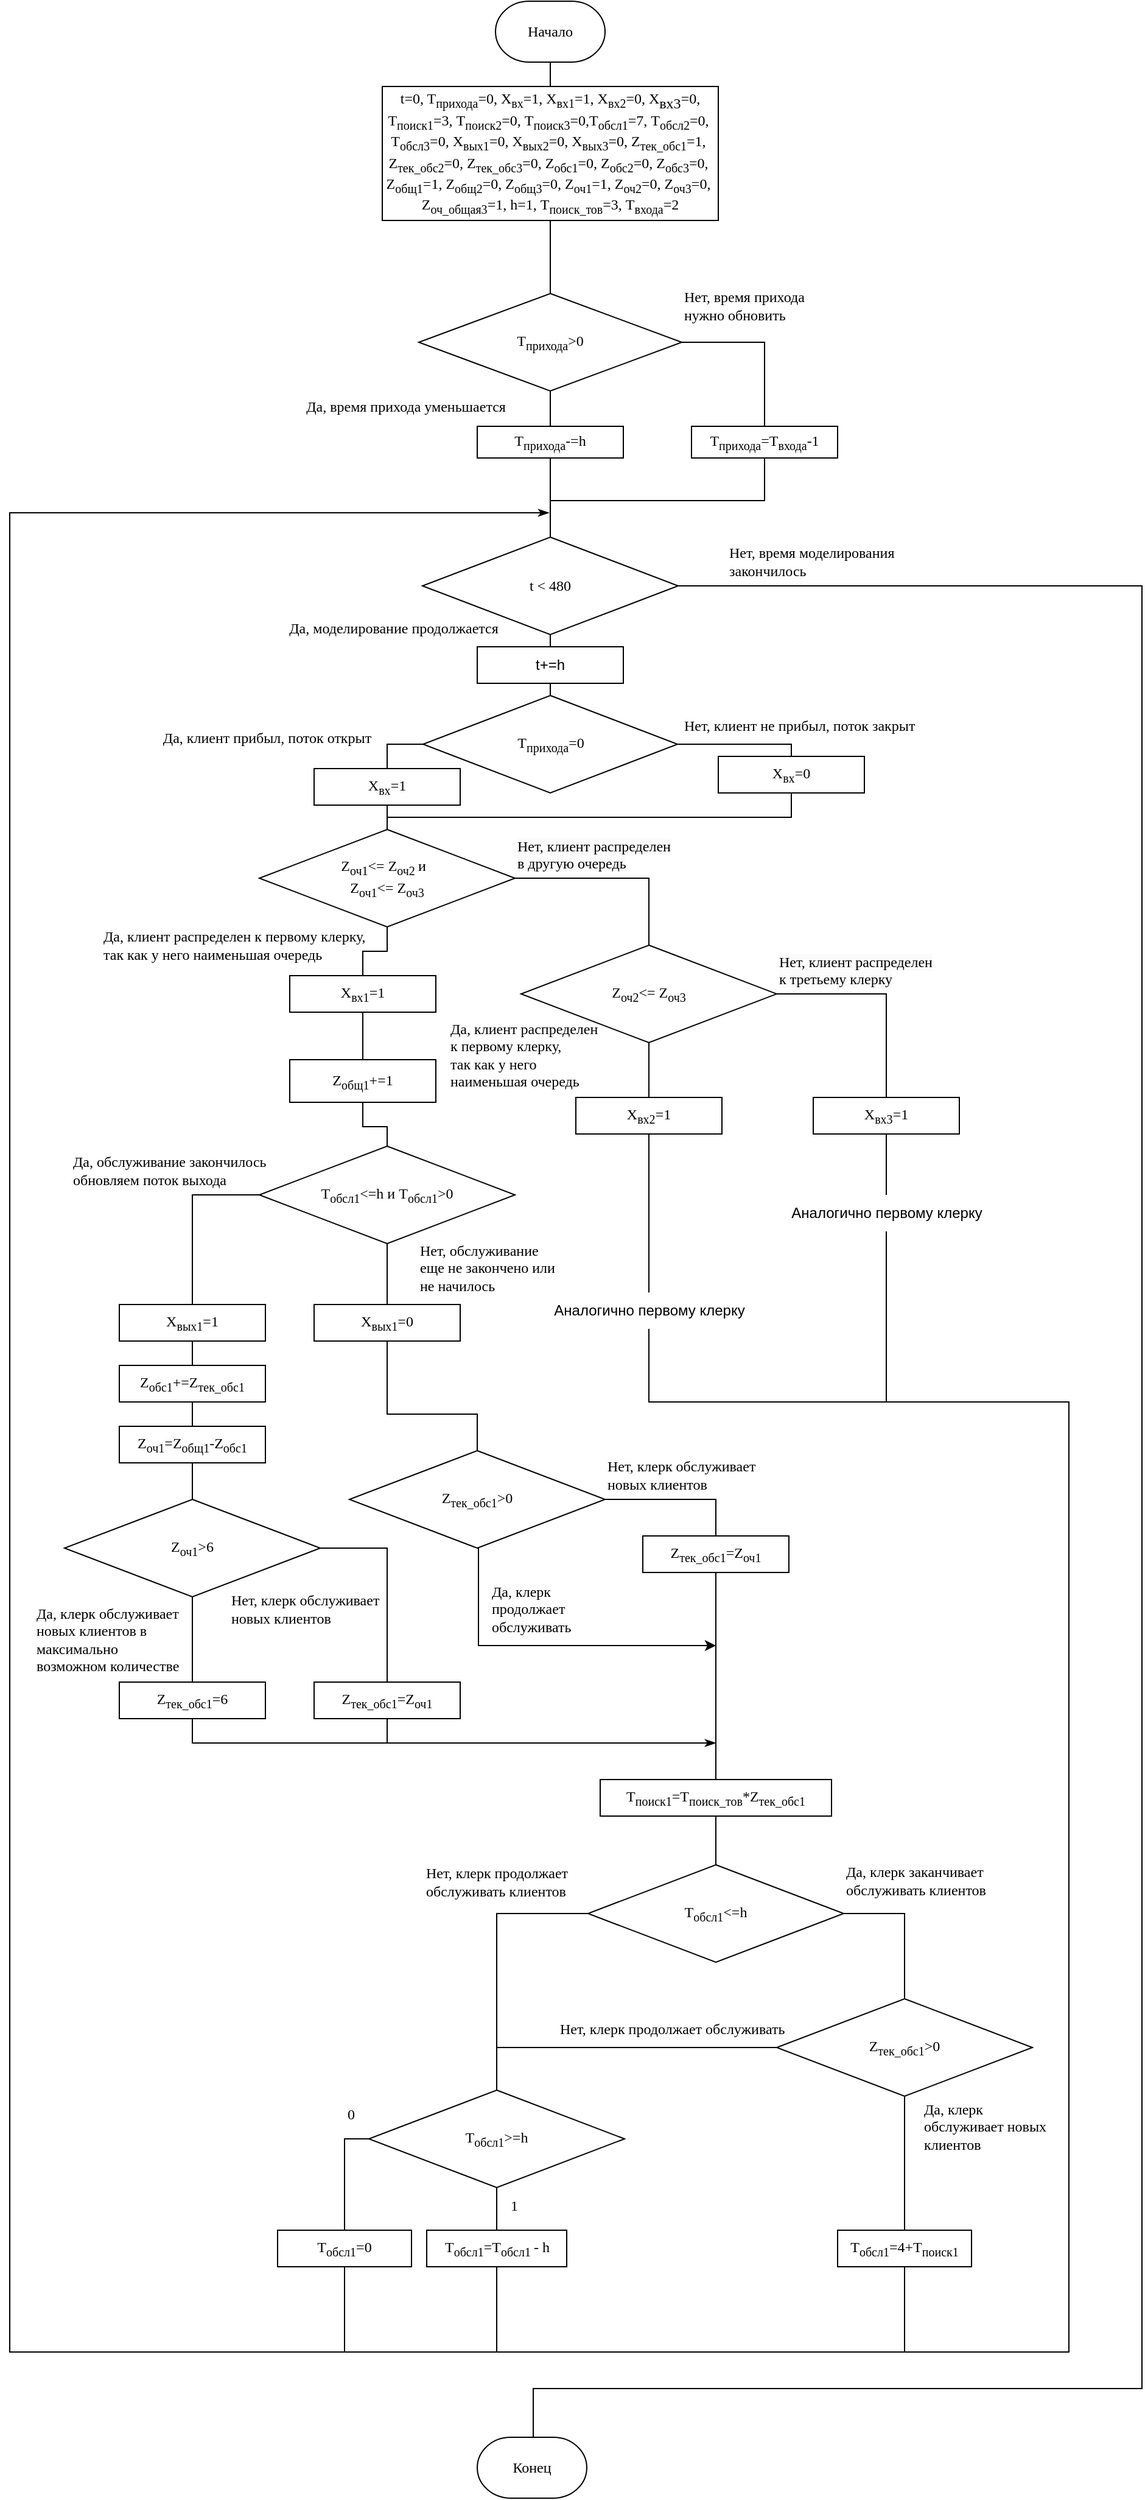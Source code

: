 <mxfile version="23.1.5" type="device">
  <diagram name="Страница — 1" id="2xf0zdHDKTg9vqtkdUgH">
    <mxGraphModel dx="3787" dy="1734" grid="1" gridSize="10" guides="1" tooltips="1" connect="1" arrows="1" fold="1" page="1" pageScale="1" pageWidth="827" pageHeight="1169" math="0" shadow="0">
      <root>
        <mxCell id="0" />
        <mxCell id="1" parent="0" />
        <mxCell id="9KOpK2-u_YjPfHabHejo-5" style="edgeStyle=orthogonalEdgeStyle;rounded=0;orthogonalLoop=1;jettySize=auto;html=1;entryX=0.5;entryY=0;entryDx=0;entryDy=0;endArrow=none;endFill=0;fontFamily=Times New Roman;" parent="1" source="9KOpK2-u_YjPfHabHejo-2" target="9KOpK2-u_YjPfHabHejo-4" edge="1">
          <mxGeometry relative="1" as="geometry" />
        </mxCell>
        <mxCell id="9KOpK2-u_YjPfHabHejo-2" value="Начало" style="strokeWidth=1;html=1;shape=mxgraph.flowchart.terminator;whiteSpace=wrap;fontFamily=Times New Roman;" parent="1" vertex="1">
          <mxGeometry x="369" y="210" width="90" height="50" as="geometry" />
        </mxCell>
        <mxCell id="9KOpK2-u_YjPfHabHejo-8" style="edgeStyle=orthogonalEdgeStyle;rounded=0;orthogonalLoop=1;jettySize=auto;html=1;endArrow=none;endFill=0;entryX=0.5;entryY=0;entryDx=0;entryDy=0;fontFamily=Times New Roman;" parent="1" source="9KOpK2-u_YjPfHabHejo-4" target="9KOpK2-u_YjPfHabHejo-9" edge="1">
          <mxGeometry relative="1" as="geometry">
            <mxPoint x="414" y="440" as="targetPoint" />
          </mxGeometry>
        </mxCell>
        <mxCell id="9KOpK2-u_YjPfHabHejo-4" value="&lt;div style=&quot;&quot;&gt;&lt;font style=&quot;background-color: initial;&quot;&gt;t=0, T&lt;sub&gt;прихода&lt;/sub&gt;=0, X&lt;sub&gt;вх&lt;/sub&gt;=1, Х&lt;sub&gt;вх1&lt;/sub&gt;=1,&amp;nbsp;Х&lt;sub style=&quot;border-color: var(--border-color);&quot;&gt;вх2&lt;/sub&gt;=0,&amp;nbsp;Х&lt;sub style=&quot;border-color: var(--border-color);&quot;&gt;&lt;font style=&quot;font-size: 12px;&quot;&gt;вх3&lt;/font&gt;&lt;/sub&gt;=0, T&lt;sub&gt;поиск1&lt;/sub&gt;=3,&amp;nbsp;T&lt;sub style=&quot;border-color: var(--border-color);&quot;&gt;поиск2&lt;/sub&gt;=0,&amp;nbsp;T&lt;sub style=&quot;border-color: var(--border-color);&quot;&gt;поиск3&lt;/sub&gt;=0,T&lt;sub&gt;обсл1&lt;/sub&gt;=7,&amp;nbsp;T&lt;sub style=&quot;border-color: var(--border-color);&quot;&gt;обсл2&lt;/sub&gt;=0,&amp;nbsp;&lt;/font&gt;&lt;/div&gt;&lt;div style=&quot;&quot;&gt;&lt;font style=&quot;background-color: initial;&quot;&gt;T&lt;sub style=&quot;border-color: var(--border-color);&quot;&gt;обсл3&lt;/sub&gt;=0, X&lt;sub&gt;вых1&lt;/sub&gt;=0,&amp;nbsp;X&lt;sub style=&quot;border-color: var(--border-color);&quot;&gt;вых2&lt;/sub&gt;=0,&amp;nbsp;X&lt;sub style=&quot;border-color: var(--border-color);&quot;&gt;вых3&lt;/sub&gt;=0, Z&lt;sub&gt;тек_обс1&lt;/sub&gt;=1,&amp;nbsp;&lt;/font&gt;&lt;/div&gt;&lt;div style=&quot;&quot;&gt;&lt;font style=&quot;background-color: initial;&quot;&gt;Z&lt;sub style=&quot;border-color: var(--border-color);&quot;&gt;тек_обс2&lt;/sub&gt;=0,&amp;nbsp;Z&lt;sub style=&quot;border-color: var(--border-color);&quot;&gt;тек_обс3&lt;/sub&gt;=0, Z&lt;sub&gt;обс1&lt;/sub&gt;=0,&amp;nbsp;Z&lt;sub&gt;обс2&lt;/sub&gt;=0,&amp;nbsp;Z&lt;sub&gt;обс3&lt;/sub&gt;=0,&lt;/font&gt;&lt;span style=&quot;background-color: initial;&quot;&gt;&amp;nbsp;&lt;/span&gt;&lt;/div&gt;&lt;div style=&quot;&quot;&gt;&lt;span style=&quot;background-color: initial;&quot;&gt;Z&lt;/span&gt;&lt;sub style=&quot;background-color: initial; border-color: var(--border-color);&quot;&gt;общ1&lt;/sub&gt;&lt;span style=&quot;background-color: initial;&quot;&gt;=1,&amp;nbsp;Z&lt;/span&gt;&lt;sub style=&quot;background-color: initial; border-color: var(--border-color);&quot;&gt;общ2&lt;/sub&gt;&lt;span style=&quot;background-color: initial;&quot;&gt;=0,&amp;nbsp;Z&lt;/span&gt;&lt;sub style=&quot;background-color: initial; border-color: var(--border-color);&quot;&gt;общ3&lt;/sub&gt;&lt;span style=&quot;background-color: initial;&quot;&gt;=0,&amp;nbsp;&lt;/span&gt;&lt;span style=&quot;background-color: initial;&quot;&gt;Z&lt;/span&gt;&lt;sub style=&quot;background-color: initial; border-color: var(--border-color);&quot;&gt;оч1&lt;/sub&gt;&lt;span style=&quot;background-color: initial;&quot;&gt;=1,&amp;nbsp;Z&lt;/span&gt;&lt;sub style=&quot;background-color: initial; border-color: var(--border-color);&quot;&gt;оч2&lt;/sub&gt;&lt;span style=&quot;background-color: initial;&quot;&gt;=0,&amp;nbsp;Z&lt;/span&gt;&lt;sub style=&quot;background-color: initial; border-color: var(--border-color);&quot;&gt;оч3&lt;/sub&gt;&lt;span style=&quot;background-color: initial;&quot;&gt;=0,&amp;nbsp;&lt;/span&gt;&lt;/div&gt;&lt;div style=&quot;&quot;&gt;&lt;span style=&quot;background-color: initial;&quot;&gt;Z&lt;/span&gt;&lt;sub style=&quot;background-color: initial; border-color: var(--border-color);&quot;&gt;оч_общая3&lt;/sub&gt;&lt;span style=&quot;background-color: initial; border-color: var(--border-color);&quot;&gt;=1, h=1,&amp;nbsp;T&lt;sub&gt;поиск_тов&lt;/sub&gt;=3, T&lt;sub&gt;входа&lt;/sub&gt;=2&lt;/span&gt;&lt;/div&gt;" style="rounded=0;whiteSpace=wrap;html=1;align=center;fontFamily=Times New Roman;" parent="1" vertex="1">
          <mxGeometry x="276" y="280" width="276" height="110" as="geometry" />
        </mxCell>
        <mxCell id="9KOpK2-u_YjPfHabHejo-13" style="edgeStyle=orthogonalEdgeStyle;rounded=0;orthogonalLoop=1;jettySize=auto;html=1;endArrow=none;endFill=0;entryX=0.5;entryY=0;entryDx=0;entryDy=0;fontFamily=Times New Roman;" parent="1" source="9KOpK2-u_YjPfHabHejo-9" target="9KOpK2-u_YjPfHabHejo-14" edge="1">
          <mxGeometry relative="1" as="geometry">
            <mxPoint x="414" y="600" as="targetPoint" />
          </mxGeometry>
        </mxCell>
        <mxCell id="9KOpK2-u_YjPfHabHejo-16" style="edgeStyle=orthogonalEdgeStyle;rounded=0;orthogonalLoop=1;jettySize=auto;html=1;endArrow=none;endFill=0;entryX=0.5;entryY=0;entryDx=0;entryDy=0;fontFamily=Times New Roman;" parent="1" source="9KOpK2-u_YjPfHabHejo-9" target="9KOpK2-u_YjPfHabHejo-18" edge="1">
          <mxGeometry relative="1" as="geometry">
            <mxPoint x="600.0" y="560" as="targetPoint" />
          </mxGeometry>
        </mxCell>
        <mxCell id="9KOpK2-u_YjPfHabHejo-9" value="T&lt;sub style=&quot;border-color: var(--border-color);&quot;&gt;прихода&lt;/sub&gt;&lt;span style=&quot;border-color: var(--border-color);&quot;&gt;&amp;gt;0&lt;/span&gt;" style="rhombus;whiteSpace=wrap;html=1;fontFamily=Times New Roman;" parent="1" vertex="1">
          <mxGeometry x="306" y="450" width="216" height="80" as="geometry" />
        </mxCell>
        <mxCell id="9KOpK2-u_YjPfHabHejo-11" value="Нет, время прихода &lt;br&gt;нужно обновить" style="text;html=1;align=left;verticalAlign=middle;resizable=0;points=[];autosize=1;strokeColor=none;fillColor=none;fontFamily=Times New Roman;" parent="1" vertex="1">
          <mxGeometry x="522" y="440" width="120" height="40" as="geometry" />
        </mxCell>
        <mxCell id="9KOpK2-u_YjPfHabHejo-12" value="Да, время прихода уменьшается" style="text;html=1;align=center;verticalAlign=middle;resizable=0;points=[];autosize=1;strokeColor=none;fillColor=none;fontFamily=Times New Roman;" parent="1" vertex="1">
          <mxGeometry x="200" y="528" width="190" height="30" as="geometry" />
        </mxCell>
        <mxCell id="9KOpK2-u_YjPfHabHejo-22" style="edgeStyle=orthogonalEdgeStyle;rounded=0;orthogonalLoop=1;jettySize=auto;html=1;entryX=0.5;entryY=0;entryDx=0;entryDy=0;endArrow=none;endFill=0;fontFamily=Times New Roman;" parent="1" source="9KOpK2-u_YjPfHabHejo-14" target="9KOpK2-u_YjPfHabHejo-21" edge="1">
          <mxGeometry relative="1" as="geometry" />
        </mxCell>
        <mxCell id="9KOpK2-u_YjPfHabHejo-14" value="T&lt;sub style=&quot;border-color: var(--border-color);&quot;&gt;прихода&lt;/sub&gt;&lt;span style=&quot;border-color: var(--border-color);&quot;&gt;-=h&lt;/span&gt;" style="rounded=0;whiteSpace=wrap;html=1;fontFamily=Times New Roman;" parent="1" vertex="1">
          <mxGeometry x="354" y="559" width="120" height="26" as="geometry" />
        </mxCell>
        <mxCell id="9KOpK2-u_YjPfHabHejo-23" style="edgeStyle=orthogonalEdgeStyle;rounded=0;orthogonalLoop=1;jettySize=auto;html=1;entryX=0.5;entryY=0;entryDx=0;entryDy=0;endArrow=none;endFill=0;fontFamily=Times New Roman;" parent="1" source="9KOpK2-u_YjPfHabHejo-18" target="9KOpK2-u_YjPfHabHejo-21" edge="1">
          <mxGeometry relative="1" as="geometry">
            <mxPoint x="540.0" y="630" as="targetPoint" />
            <Array as="points">
              <mxPoint x="590" y="620" />
              <mxPoint x="414" y="620" />
            </Array>
          </mxGeometry>
        </mxCell>
        <mxCell id="9KOpK2-u_YjPfHabHejo-18" value="T&lt;sub style=&quot;border-color: var(--border-color);&quot;&gt;прихода&lt;/sub&gt;&lt;span style=&quot;border-color: var(--border-color);&quot;&gt;=&lt;/span&gt;T&lt;sub style=&quot;border-color: var(--border-color);&quot;&gt;входа&lt;/sub&gt;&lt;span style=&quot;border-color: var(--border-color);&quot;&gt;-1&lt;/span&gt;" style="rounded=0;whiteSpace=wrap;html=1;fontFamily=Times New Roman;" parent="1" vertex="1">
          <mxGeometry x="530" y="559" width="120" height="26" as="geometry" />
        </mxCell>
        <mxCell id="9KOpK2-u_YjPfHabHejo-24" style="edgeStyle=orthogonalEdgeStyle;rounded=0;orthogonalLoop=1;jettySize=auto;html=1;endArrow=none;endFill=0;fontFamily=Times New Roman;entryX=0.5;entryY=0;entryDx=0;entryDy=0;entryPerimeter=0;" parent="1" source="9KOpK2-u_YjPfHabHejo-21" target="hetKTDq1saLogg6b_bQB-109" edge="1">
          <mxGeometry relative="1" as="geometry">
            <mxPoint x="860" y="2210" as="targetPoint" />
            <Array as="points">
              <mxPoint x="900" y="690" />
              <mxPoint x="900" y="2170" />
              <mxPoint x="400" y="2170" />
              <mxPoint x="400" y="2210" />
            </Array>
          </mxGeometry>
        </mxCell>
        <mxCell id="9KOpK2-u_YjPfHabHejo-26" style="edgeStyle=orthogonalEdgeStyle;rounded=0;orthogonalLoop=1;jettySize=auto;html=1;endArrow=none;endFill=0;fontFamily=Times New Roman;entryX=0.5;entryY=0;entryDx=0;entryDy=0;" parent="1" source="9KOpK2-u_YjPfHabHejo-21" target="9KOpK2-u_YjPfHabHejo-29" edge="1">
          <mxGeometry relative="1" as="geometry">
            <mxPoint x="414" y="780" as="targetPoint" />
          </mxGeometry>
        </mxCell>
        <mxCell id="9KOpK2-u_YjPfHabHejo-21" value="t &amp;lt; 480" style="rhombus;whiteSpace=wrap;html=1;fontFamily=Times New Roman;" parent="1" vertex="1">
          <mxGeometry x="309" y="650" width="210" height="80" as="geometry" />
        </mxCell>
        <mxCell id="9KOpK2-u_YjPfHabHejo-25" value="Нет, время моделирования &lt;br&gt;закончилось" style="text;html=1;align=left;verticalAlign=middle;resizable=0;points=[];autosize=1;strokeColor=none;fillColor=none;fontFamily=Times New Roman;" parent="1" vertex="1">
          <mxGeometry x="559" y="650" width="160" height="40" as="geometry" />
        </mxCell>
        <mxCell id="9KOpK2-u_YjPfHabHejo-27" value="Да, моделирование продолжается" style="text;html=1;align=center;verticalAlign=middle;resizable=0;points=[];autosize=1;strokeColor=none;fillColor=none;fontFamily=Times New Roman;" parent="1" vertex="1">
          <mxGeometry x="185" y="710" width="200" height="30" as="geometry" />
        </mxCell>
        <mxCell id="9KOpK2-u_YjPfHabHejo-30" style="edgeStyle=orthogonalEdgeStyle;rounded=0;orthogonalLoop=1;jettySize=auto;html=1;fontFamily=Times New Roman;endArrow=none;endFill=0;entryX=0.5;entryY=0;entryDx=0;entryDy=0;" parent="1" source="9KOpK2-u_YjPfHabHejo-29" target="9KOpK2-u_YjPfHabHejo-35" edge="1">
          <mxGeometry relative="1" as="geometry">
            <mxPoint x="610.0" y="890" as="targetPoint" />
            <Array as="points">
              <mxPoint x="612" y="820" />
            </Array>
          </mxGeometry>
        </mxCell>
        <mxCell id="9KOpK2-u_YjPfHabHejo-32" style="edgeStyle=orthogonalEdgeStyle;rounded=0;orthogonalLoop=1;jettySize=auto;html=1;fontFamily=Times New Roman;endArrow=none;endFill=0;entryX=0.5;entryY=0;entryDx=0;entryDy=0;exitX=0;exitY=0.5;exitDx=0;exitDy=0;" parent="1" source="9KOpK2-u_YjPfHabHejo-29" target="9KOpK2-u_YjPfHabHejo-34" edge="1">
          <mxGeometry relative="1" as="geometry">
            <mxPoint x="414.0" y="910" as="targetPoint" />
          </mxGeometry>
        </mxCell>
        <mxCell id="9KOpK2-u_YjPfHabHejo-29" value="T&lt;sub style=&quot;border-color: var(--border-color);&quot;&gt;прихода&lt;/sub&gt;&lt;span style=&quot;border-color: var(--border-color);&quot;&gt;=0&lt;/span&gt;" style="rhombus;whiteSpace=wrap;html=1;fontFamily=Times New Roman;" parent="1" vertex="1">
          <mxGeometry x="309.5" y="780" width="209" height="80" as="geometry" />
        </mxCell>
        <mxCell id="9KOpK2-u_YjPfHabHejo-31" value="Нет, клиент не прибыл, поток закрыт" style="text;html=1;align=left;verticalAlign=middle;resizable=0;points=[];autosize=1;strokeColor=none;fillColor=none;fontFamily=Times New Roman;" parent="1" vertex="1">
          <mxGeometry x="522" y="790" width="210" height="30" as="geometry" />
        </mxCell>
        <mxCell id="9KOpK2-u_YjPfHabHejo-33" value="Да, клиент прибыл, поток открыт" style="text;html=1;align=center;verticalAlign=middle;resizable=0;points=[];autosize=1;strokeColor=none;fillColor=none;fontFamily=Times New Roman;" parent="1" vertex="1">
          <mxGeometry x="86" y="800" width="190" height="30" as="geometry" />
        </mxCell>
        <mxCell id="9KOpK2-u_YjPfHabHejo-39" style="edgeStyle=orthogonalEdgeStyle;rounded=0;orthogonalLoop=1;jettySize=auto;html=1;entryX=0.5;entryY=0;entryDx=0;entryDy=0;endArrow=none;endFill=0;fontFamily=Times New Roman;" parent="1" source="9KOpK2-u_YjPfHabHejo-34" target="9KOpK2-u_YjPfHabHejo-38" edge="1">
          <mxGeometry relative="1" as="geometry" />
        </mxCell>
        <mxCell id="9KOpK2-u_YjPfHabHejo-34" value="Х&lt;sub style=&quot;border-color: var(--border-color);&quot;&gt;вх&lt;/sub&gt;&lt;span style=&quot;&quot;&gt;=1&lt;/span&gt;" style="rounded=0;whiteSpace=wrap;html=1;fontFamily=Times New Roman;" parent="1" vertex="1">
          <mxGeometry x="220" y="840" width="120" height="30" as="geometry" />
        </mxCell>
        <mxCell id="Z-j3Qhin0witb1v5EF3L-1" style="edgeStyle=orthogonalEdgeStyle;rounded=0;orthogonalLoop=1;jettySize=auto;html=1;endArrow=none;endFill=0;" edge="1" parent="1" source="9KOpK2-u_YjPfHabHejo-35">
          <mxGeometry relative="1" as="geometry">
            <mxPoint x="280" y="880" as="targetPoint" />
            <Array as="points">
              <mxPoint x="612" y="880" />
            </Array>
          </mxGeometry>
        </mxCell>
        <mxCell id="9KOpK2-u_YjPfHabHejo-35" value="Х&lt;sub style=&quot;border-color: var(--border-color);&quot;&gt;вх&lt;/sub&gt;&lt;span style=&quot;&quot;&gt;=0&lt;/span&gt;" style="rounded=0;whiteSpace=wrap;html=1;fontFamily=Times New Roman;" parent="1" vertex="1">
          <mxGeometry x="552" y="830" width="120" height="30" as="geometry" />
        </mxCell>
        <mxCell id="hetKTDq1saLogg6b_bQB-2" style="edgeStyle=orthogonalEdgeStyle;rounded=0;orthogonalLoop=1;jettySize=auto;html=1;entryX=0.5;entryY=0;entryDx=0;entryDy=0;endArrow=none;endFill=0;fontFamily=Times New Roman;" parent="1" source="9KOpK2-u_YjPfHabHejo-38" target="hetKTDq1saLogg6b_bQB-1" edge="1">
          <mxGeometry relative="1" as="geometry" />
        </mxCell>
        <mxCell id="9KOpK2-u_YjPfHabHejo-38" value="&lt;span style=&quot;border-color: var(--border-color);&quot;&gt;Z&lt;sub style=&quot;border-color: var(--border-color); background-color: initial;&quot;&gt;оч1&lt;/sub&gt;&amp;lt;=&amp;nbsp;&lt;/span&gt;&lt;span style=&quot;border-color: var(--border-color);&quot;&gt;Z&lt;sub style=&quot;border-color: var(--border-color); background-color: initial;&quot;&gt;оч2&amp;nbsp;&lt;/sub&gt;и&amp;nbsp;&amp;nbsp;&lt;br&gt;&lt;/span&gt;Z&lt;sub style=&quot;border-color: var(--border-color); background-color: initial;&quot;&gt;оч1&lt;/sub&gt;&amp;lt;=&amp;nbsp;Z&lt;sub style=&quot;border-color: var(--border-color); background-color: initial;&quot;&gt;оч3&lt;/sub&gt;" style="rhombus;whiteSpace=wrap;html=1;fontFamily=Times New Roman;" parent="1" vertex="1">
          <mxGeometry x="175" y="890" width="210" height="80" as="geometry" />
        </mxCell>
        <mxCell id="hetKTDq1saLogg6b_bQB-31" style="edgeStyle=orthogonalEdgeStyle;rounded=0;orthogonalLoop=1;jettySize=auto;html=1;entryX=0.5;entryY=0;entryDx=0;entryDy=0;endArrow=none;endFill=0;fontFamily=Times New Roman;" parent="1" source="hetKTDq1saLogg6b_bQB-1" target="hetKTDq1saLogg6b_bQB-30" edge="1">
          <mxGeometry relative="1" as="geometry" />
        </mxCell>
        <mxCell id="hetKTDq1saLogg6b_bQB-1" value="Х&lt;sub style=&quot;border-color: var(--border-color);&quot;&gt;вх1&lt;/sub&gt;&lt;span style=&quot;&quot;&gt;=1&lt;/span&gt;" style="rounded=0;whiteSpace=wrap;html=1;fontFamily=Times New Roman;" parent="1" vertex="1">
          <mxGeometry x="200" y="1010" width="120" height="30" as="geometry" />
        </mxCell>
        <mxCell id="hetKTDq1saLogg6b_bQB-3" value="Да, клиент распределен к первому клерку, &lt;br&gt;так как у него наименьшая очередь" style="text;html=1;align=left;verticalAlign=middle;resizable=0;points=[];autosize=1;strokeColor=none;fillColor=none;fontFamily=Times New Roman;" parent="1" vertex="1">
          <mxGeometry x="45" y="965" width="240" height="40" as="geometry" />
        </mxCell>
        <mxCell id="hetKTDq1saLogg6b_bQB-5" value="&lt;span style=&quot;color: rgb(0, 0, 0); font-size: 12px; font-style: normal; font-variant-ligatures: normal; font-variant-caps: normal; font-weight: 400; letter-spacing: normal; orphans: 2; text-align: left; text-indent: 0px; text-transform: none; widows: 2; word-spacing: 0px; -webkit-text-stroke-width: 0px; background-color: rgb(251, 251, 251); text-decoration-thickness: initial; text-decoration-style: initial; text-decoration-color: initial; float: none; display: inline !important;&quot;&gt;Нет, клиент распределен &lt;br&gt;в другую очередь&lt;/span&gt;" style="text;whiteSpace=wrap;html=1;fontFamily=Times New Roman;" parent="1" vertex="1">
          <mxGeometry x="385" y="890" width="250" height="50" as="geometry" />
        </mxCell>
        <mxCell id="hetKTDq1saLogg6b_bQB-8" style="edgeStyle=orthogonalEdgeStyle;rounded=0;orthogonalLoop=1;jettySize=auto;html=1;entryX=1;entryY=0.5;entryDx=0;entryDy=0;endArrow=none;endFill=0;fontFamily=Times New Roman;" parent="1" source="hetKTDq1saLogg6b_bQB-6" target="9KOpK2-u_YjPfHabHejo-38" edge="1">
          <mxGeometry relative="1" as="geometry">
            <Array as="points">
              <mxPoint x="495" y="930" />
            </Array>
          </mxGeometry>
        </mxCell>
        <mxCell id="hetKTDq1saLogg6b_bQB-10" style="edgeStyle=orthogonalEdgeStyle;rounded=0;orthogonalLoop=1;jettySize=auto;html=1;entryX=0.5;entryY=0;entryDx=0;entryDy=0;endArrow=none;endFill=0;fontFamily=Times New Roman;" parent="1" source="hetKTDq1saLogg6b_bQB-6" target="hetKTDq1saLogg6b_bQB-9" edge="1">
          <mxGeometry relative="1" as="geometry" />
        </mxCell>
        <mxCell id="hetKTDq1saLogg6b_bQB-12" style="edgeStyle=orthogonalEdgeStyle;rounded=0;orthogonalLoop=1;jettySize=auto;html=1;endArrow=none;endFill=0;entryX=0.5;entryY=0;entryDx=0;entryDy=0;fontFamily=Times New Roman;" parent="1" source="hetKTDq1saLogg6b_bQB-6" target="hetKTDq1saLogg6b_bQB-14" edge="1">
          <mxGeometry relative="1" as="geometry">
            <mxPoint x="690" y="1110" as="targetPoint" />
          </mxGeometry>
        </mxCell>
        <mxCell id="hetKTDq1saLogg6b_bQB-6" value="&lt;span style=&quot;border-color: var(--border-color);&quot;&gt;Z&lt;sub style=&quot;border-color: var(--border-color); background-color: initial;&quot;&gt;оч2&lt;/sub&gt;&amp;lt;=&amp;nbsp;&lt;/span&gt;&lt;span style=&quot;border-color: var(--border-color);&quot;&gt;Z&lt;sub style=&quot;border-color: var(--border-color); background-color: initial;&quot;&gt;оч3&lt;/sub&gt;&lt;/span&gt;" style="rhombus;whiteSpace=wrap;html=1;fontFamily=Times New Roman;" parent="1" vertex="1">
          <mxGeometry x="390" y="985" width="210" height="80" as="geometry" />
        </mxCell>
        <mxCell id="hetKTDq1saLogg6b_bQB-98" style="edgeStyle=orthogonalEdgeStyle;rounded=0;orthogonalLoop=1;jettySize=auto;html=1;endArrow=none;endFill=0;entryX=0.5;entryY=0.004;entryDx=0;entryDy=0;entryPerimeter=0;" parent="1" source="hetKTDq1saLogg6b_bQB-9" target="hetKTDq1saLogg6b_bQB-99" edge="1">
          <mxGeometry relative="1" as="geometry">
            <mxPoint x="495" y="1190" as="targetPoint" />
          </mxGeometry>
        </mxCell>
        <mxCell id="hetKTDq1saLogg6b_bQB-9" value="Х&lt;sub style=&quot;border-color: var(--border-color);&quot;&gt;вх2&lt;/sub&gt;&lt;span style=&quot;&quot;&gt;=1&lt;/span&gt;" style="rounded=0;whiteSpace=wrap;html=1;fontFamily=Times New Roman;" parent="1" vertex="1">
          <mxGeometry x="435" y="1110" width="120" height="30" as="geometry" />
        </mxCell>
        <mxCell id="hetKTDq1saLogg6b_bQB-11" value="Да, клиент распределен &lt;br&gt;к первому клерку, &lt;br&gt;так как у него &lt;br&gt;наименьшая очередь" style="text;html=1;align=left;verticalAlign=middle;resizable=0;points=[];autosize=1;strokeColor=none;fillColor=none;fontFamily=Times New Roman;" parent="1" vertex="1">
          <mxGeometry x="330" y="1040" width="140" height="70" as="geometry" />
        </mxCell>
        <mxCell id="hetKTDq1saLogg6b_bQB-13" value="&lt;span style=&quot;color: rgb(0, 0, 0); font-size: 12px; font-style: normal; font-variant-ligatures: normal; font-variant-caps: normal; font-weight: 400; letter-spacing: normal; orphans: 2; text-align: left; text-indent: 0px; text-transform: none; widows: 2; word-spacing: 0px; -webkit-text-stroke-width: 0px; background-color: rgb(251, 251, 251); text-decoration-thickness: initial; text-decoration-style: initial; text-decoration-color: initial; float: none; display: inline !important;&quot;&gt;Нет, клиент распределен &lt;br&gt;к третьему клерку&lt;/span&gt;" style="text;whiteSpace=wrap;html=1;fontFamily=Times New Roman;" parent="1" vertex="1">
          <mxGeometry x="600" y="985" width="250" height="50" as="geometry" />
        </mxCell>
        <mxCell id="hetKTDq1saLogg6b_bQB-102" style="edgeStyle=orthogonalEdgeStyle;rounded=0;orthogonalLoop=1;jettySize=auto;html=1;endArrow=none;endFill=0;" parent="1" source="hetKTDq1saLogg6b_bQB-14" target="hetKTDq1saLogg6b_bQB-101" edge="1">
          <mxGeometry relative="1" as="geometry" />
        </mxCell>
        <mxCell id="hetKTDq1saLogg6b_bQB-14" value="Х&lt;sub style=&quot;border-color: var(--border-color);&quot;&gt;вх3&lt;/sub&gt;&lt;span style=&quot;&quot;&gt;=1&lt;/span&gt;" style="rounded=0;whiteSpace=wrap;html=1;fontFamily=Times New Roman;" parent="1" vertex="1">
          <mxGeometry x="630" y="1110" width="120" height="30" as="geometry" />
        </mxCell>
        <mxCell id="hetKTDq1saLogg6b_bQB-19" style="edgeStyle=orthogonalEdgeStyle;rounded=0;orthogonalLoop=1;jettySize=auto;html=1;endArrow=none;endFill=0;fontFamily=Times New Roman;entryX=0.5;entryY=0;entryDx=0;entryDy=0;" parent="1" source="hetKTDq1saLogg6b_bQB-18" target="hetKTDq1saLogg6b_bQB-24" edge="1">
          <mxGeometry relative="1" as="geometry">
            <mxPoint x="280" y="1290" as="targetPoint" />
          </mxGeometry>
        </mxCell>
        <mxCell id="hetKTDq1saLogg6b_bQB-25" style="edgeStyle=orthogonalEdgeStyle;rounded=0;orthogonalLoop=1;jettySize=auto;html=1;endArrow=none;endFill=0;entryX=0.5;entryY=0;entryDx=0;entryDy=0;fontFamily=Times New Roman;" parent="1" source="hetKTDq1saLogg6b_bQB-18" target="hetKTDq1saLogg6b_bQB-27" edge="1">
          <mxGeometry relative="1" as="geometry">
            <mxPoint x="120" y="1280" as="targetPoint" />
            <Array as="points">
              <mxPoint x="120" y="1190" />
            </Array>
          </mxGeometry>
        </mxCell>
        <mxCell id="hetKTDq1saLogg6b_bQB-18" value="T&lt;sub style=&quot;border-color: var(--border-color);&quot;&gt;обсл1&lt;/sub&gt;&lt;span style=&quot;border-color: var(--border-color);&quot;&gt;&amp;lt;=h и&amp;nbsp;&lt;/span&gt;T&lt;sub style=&quot;border-color: var(--border-color);&quot;&gt;обсл1&lt;/sub&gt;&lt;span style=&quot;border-color: var(--border-color);&quot;&gt;&amp;gt;0&lt;/span&gt;" style="rhombus;whiteSpace=wrap;html=1;fontFamily=Times New Roman;" parent="1" vertex="1">
          <mxGeometry x="175" y="1150" width="210" height="80" as="geometry" />
        </mxCell>
        <mxCell id="hetKTDq1saLogg6b_bQB-21" value="Нет, обслуживание &lt;br&gt;&lt;div style=&quot;&quot;&gt;&lt;span style=&quot;background-color: initial;&quot;&gt;еще не закончено или&lt;/span&gt;&lt;/div&gt;&lt;div style=&quot;&quot;&gt;&lt;span style=&quot;background-color: initial;&quot;&gt;не начилось&amp;nbsp;&lt;/span&gt;&lt;/div&gt;" style="text;html=1;align=left;verticalAlign=middle;resizable=0;points=[];autosize=1;strokeColor=none;fillColor=none;fontFamily=Times New Roman;" parent="1" vertex="1">
          <mxGeometry x="305" y="1220" width="130" height="60" as="geometry" />
        </mxCell>
        <mxCell id="hetKTDq1saLogg6b_bQB-33" style="edgeStyle=orthogonalEdgeStyle;rounded=0;orthogonalLoop=1;jettySize=auto;html=1;endArrow=none;endFill=0;entryX=0.5;entryY=0;entryDx=0;entryDy=0;fontFamily=Times New Roman;" parent="1" source="hetKTDq1saLogg6b_bQB-24" target="hetKTDq1saLogg6b_bQB-50" edge="1">
          <mxGeometry relative="1" as="geometry">
            <mxPoint x="280" y="1390" as="targetPoint" />
            <Array as="points">
              <mxPoint x="280" y="1370" />
            </Array>
          </mxGeometry>
        </mxCell>
        <mxCell id="hetKTDq1saLogg6b_bQB-24" value="Х&lt;sub style=&quot;border-color: var(--border-color);&quot;&gt;вых1&lt;/sub&gt;&lt;span style=&quot;&quot;&gt;=0&lt;/span&gt;" style="rounded=0;whiteSpace=wrap;html=1;fontFamily=Times New Roman;" parent="1" vertex="1">
          <mxGeometry x="220" y="1280" width="120" height="30" as="geometry" />
        </mxCell>
        <mxCell id="hetKTDq1saLogg6b_bQB-26" value="Да, обслуживание закончилось &lt;br&gt;обновляем поток выхода" style="text;html=1;align=left;verticalAlign=middle;resizable=0;points=[];autosize=1;strokeColor=none;fillColor=none;fontFamily=Times New Roman;" parent="1" vertex="1">
          <mxGeometry x="20" y="1150" width="180" height="40" as="geometry" />
        </mxCell>
        <mxCell id="hetKTDq1saLogg6b_bQB-28" style="edgeStyle=orthogonalEdgeStyle;rounded=0;orthogonalLoop=1;jettySize=auto;html=1;endArrow=none;endFill=0;entryX=0.5;entryY=0;entryDx=0;entryDy=0;fontFamily=Times New Roman;" parent="1" source="hetKTDq1saLogg6b_bQB-27" target="hetKTDq1saLogg6b_bQB-35" edge="1">
          <mxGeometry relative="1" as="geometry">
            <mxPoint x="120" y="1410" as="targetPoint" />
          </mxGeometry>
        </mxCell>
        <mxCell id="hetKTDq1saLogg6b_bQB-27" value="Х&lt;sub style=&quot;border-color: var(--border-color);&quot;&gt;вых1&lt;/sub&gt;&lt;span style=&quot;&quot;&gt;=1&lt;/span&gt;" style="rounded=0;whiteSpace=wrap;html=1;fontFamily=Times New Roman;" parent="1" vertex="1">
          <mxGeometry x="60" y="1280" width="120" height="30" as="geometry" />
        </mxCell>
        <mxCell id="hetKTDq1saLogg6b_bQB-32" style="edgeStyle=orthogonalEdgeStyle;rounded=0;orthogonalLoop=1;jettySize=auto;html=1;entryX=0.5;entryY=0;entryDx=0;entryDy=0;endArrow=none;endFill=0;fontFamily=Times New Roman;" parent="1" source="hetKTDq1saLogg6b_bQB-30" target="hetKTDq1saLogg6b_bQB-18" edge="1">
          <mxGeometry relative="1" as="geometry" />
        </mxCell>
        <mxCell id="hetKTDq1saLogg6b_bQB-30" value="Z&lt;sub style=&quot;border-color: var(--border-color); background-color: initial;&quot;&gt;общ1&lt;/sub&gt;&lt;span style=&quot;border-color: var(--border-color); background-color: initial;&quot;&gt;+=1&lt;/span&gt;" style="rounded=0;whiteSpace=wrap;html=1;fontFamily=Times New Roman;" parent="1" vertex="1">
          <mxGeometry x="200" y="1079" width="120" height="35" as="geometry" />
        </mxCell>
        <mxCell id="hetKTDq1saLogg6b_bQB-38" style="edgeStyle=orthogonalEdgeStyle;rounded=0;orthogonalLoop=1;jettySize=auto;html=1;entryX=0.5;entryY=0;entryDx=0;entryDy=0;endArrow=none;endFill=0;fontFamily=Times New Roman;" parent="1" source="hetKTDq1saLogg6b_bQB-35" target="hetKTDq1saLogg6b_bQB-37" edge="1">
          <mxGeometry relative="1" as="geometry" />
        </mxCell>
        <mxCell id="hetKTDq1saLogg6b_bQB-35" value="Z&lt;sub&gt;обс1&lt;/sub&gt;+=Z&lt;sub&gt;тек_обс1&lt;/sub&gt;" style="rounded=0;whiteSpace=wrap;html=1;fontFamily=Times New Roman;" parent="1" vertex="1">
          <mxGeometry x="60" y="1330" width="120" height="30" as="geometry" />
        </mxCell>
        <mxCell id="hetKTDq1saLogg6b_bQB-41" style="edgeStyle=orthogonalEdgeStyle;rounded=0;orthogonalLoop=1;jettySize=auto;html=1;entryX=0.5;entryY=0;entryDx=0;entryDy=0;endArrow=none;endFill=0;fontFamily=Times New Roman;" parent="1" source="hetKTDq1saLogg6b_bQB-37" target="hetKTDq1saLogg6b_bQB-40" edge="1">
          <mxGeometry relative="1" as="geometry" />
        </mxCell>
        <mxCell id="hetKTDq1saLogg6b_bQB-37" value="Z&lt;sub&gt;оч&lt;span style=&quot;border-color: var(--border-color);&quot;&gt;1&lt;/span&gt;&lt;/sub&gt;=Z&lt;sub&gt;общ&lt;span style=&quot;border-color: var(--border-color);&quot;&gt;1&lt;/span&gt;&lt;/sub&gt;&lt;span style=&quot;&quot;&gt;-&lt;/span&gt;Z&lt;sub&gt;обс&lt;span style=&quot;border-color: var(--border-color);&quot;&gt;1&lt;/span&gt;&lt;/sub&gt;" style="rounded=0;whiteSpace=wrap;html=1;fontFamily=Times New Roman;" parent="1" vertex="1">
          <mxGeometry x="60" y="1380" width="120" height="30" as="geometry" />
        </mxCell>
        <mxCell id="hetKTDq1saLogg6b_bQB-42" style="edgeStyle=orthogonalEdgeStyle;rounded=0;orthogonalLoop=1;jettySize=auto;html=1;endArrow=none;endFill=0;entryX=0.5;entryY=0;entryDx=0;entryDy=0;fontFamily=Times New Roman;" parent="1" source="hetKTDq1saLogg6b_bQB-40" target="hetKTDq1saLogg6b_bQB-44" edge="1">
          <mxGeometry relative="1" as="geometry">
            <mxPoint x="120" y="1680" as="targetPoint" />
          </mxGeometry>
        </mxCell>
        <mxCell id="hetKTDq1saLogg6b_bQB-40" value="&lt;span style=&quot;border-color: var(--border-color);&quot;&gt;Z&lt;sub style=&quot;border-color: var(--border-color);&quot;&gt;оч1&lt;/sub&gt;&lt;/span&gt;&lt;span style=&quot;border-color: var(--border-color);&quot;&gt;&amp;gt;6&lt;/span&gt;" style="rhombus;whiteSpace=wrap;html=1;fontFamily=Times New Roman;" parent="1" vertex="1">
          <mxGeometry x="15" y="1440" width="210" height="80" as="geometry" />
        </mxCell>
        <mxCell id="hetKTDq1saLogg6b_bQB-43" value="Да, клерк обслуживает &lt;br&gt;новых клиентов в &lt;br&gt;максимально &lt;br&gt;возможном количестве&amp;nbsp; &amp;nbsp;" style="text;html=1;align=left;verticalAlign=middle;resizable=0;points=[];autosize=1;strokeColor=none;fillColor=none;fontFamily=Times New Roman;" parent="1" vertex="1">
          <mxGeometry x="-10" y="1520" width="150" height="70" as="geometry" />
        </mxCell>
        <mxCell id="hetKTDq1saLogg6b_bQB-61" style="edgeStyle=orthogonalEdgeStyle;rounded=0;orthogonalLoop=1;jettySize=auto;html=1;endArrow=classicThin;endFill=1;fontFamily=Times New Roman;" parent="1" source="hetKTDq1saLogg6b_bQB-44" edge="1">
          <mxGeometry relative="1" as="geometry">
            <mxPoint x="550" y="1640" as="targetPoint" />
            <Array as="points">
              <mxPoint x="120" y="1640" />
              <mxPoint x="550" y="1640" />
            </Array>
          </mxGeometry>
        </mxCell>
        <mxCell id="hetKTDq1saLogg6b_bQB-44" value="Z&lt;sub&gt;тек_обс&lt;span style=&quot;border-color: var(--border-color);&quot;&gt;1&lt;/span&gt;&lt;/sub&gt;=6" style="rounded=0;whiteSpace=wrap;html=1;fontFamily=Times New Roman;" parent="1" vertex="1">
          <mxGeometry x="60" y="1590" width="120" height="30" as="geometry" />
        </mxCell>
        <mxCell id="hetKTDq1saLogg6b_bQB-46" value="Нет, клерк обслуживает &lt;br&gt;новых клиентов &amp;nbsp; &amp;nbsp;" style="text;html=1;align=left;verticalAlign=middle;resizable=0;points=[];autosize=1;strokeColor=none;fillColor=none;fontFamily=Times New Roman;" parent="1" vertex="1">
          <mxGeometry x="150" y="1510" width="150" height="40" as="geometry" />
        </mxCell>
        <mxCell id="hetKTDq1saLogg6b_bQB-48" style="edgeStyle=orthogonalEdgeStyle;rounded=0;orthogonalLoop=1;jettySize=auto;html=1;entryX=1;entryY=0.5;entryDx=0;entryDy=0;endArrow=none;endFill=0;fontFamily=Times New Roman;" parent="1" source="hetKTDq1saLogg6b_bQB-47" target="hetKTDq1saLogg6b_bQB-40" edge="1">
          <mxGeometry relative="1" as="geometry" />
        </mxCell>
        <mxCell id="hetKTDq1saLogg6b_bQB-62" style="edgeStyle=orthogonalEdgeStyle;rounded=0;orthogonalLoop=1;jettySize=auto;html=1;endArrow=none;endFill=0;fontFamily=Times New Roman;" parent="1" source="hetKTDq1saLogg6b_bQB-47" edge="1">
          <mxGeometry relative="1" as="geometry">
            <mxPoint x="280" y="1640" as="targetPoint" />
          </mxGeometry>
        </mxCell>
        <mxCell id="hetKTDq1saLogg6b_bQB-47" value="Z&lt;sub&gt;тек_обс&lt;span style=&quot;border-color: var(--border-color);&quot;&gt;1&lt;/span&gt;&lt;/sub&gt;=Z&lt;sub style=&quot;border-color: var(--border-color);&quot;&gt;оч1&lt;/sub&gt;" style="rounded=0;whiteSpace=wrap;html=1;fontFamily=Times New Roman;" parent="1" vertex="1">
          <mxGeometry x="220" y="1590" width="120" height="30" as="geometry" />
        </mxCell>
        <mxCell id="hetKTDq1saLogg6b_bQB-57" style="edgeStyle=orthogonalEdgeStyle;rounded=0;orthogonalLoop=1;jettySize=auto;html=1;fontFamily=Times New Roman;endArrow=classic;endFill=1;exitX=0.5;exitY=1;exitDx=0;exitDy=0;" parent="1" source="hetKTDq1saLogg6b_bQB-50" edge="1">
          <mxGeometry relative="1" as="geometry">
            <mxPoint x="550" y="1560" as="targetPoint" />
            <Array as="points">
              <mxPoint x="355" y="1480" />
              <mxPoint x="355" y="1560" />
              <mxPoint x="550" y="1560" />
            </Array>
          </mxGeometry>
        </mxCell>
        <mxCell id="hetKTDq1saLogg6b_bQB-50" value="Z&lt;sub style=&quot;border-color: var(--border-color);&quot;&gt;тек_обс1&lt;/sub&gt;&lt;span style=&quot;border-color: var(--border-color);&quot;&gt;&amp;gt;0&lt;/span&gt;" style="rhombus;whiteSpace=wrap;html=1;fontFamily=Times New Roman;" parent="1" vertex="1">
          <mxGeometry x="249" y="1400" width="210" height="80" as="geometry" />
        </mxCell>
        <mxCell id="hetKTDq1saLogg6b_bQB-51" value="Да, клерк &lt;br&gt;продолжает &lt;br&gt;обслуживать&amp;nbsp; &amp;nbsp;" style="text;html=1;align=left;verticalAlign=middle;resizable=0;points=[];autosize=1;strokeColor=none;fillColor=none;fontFamily=Times New Roman;" parent="1" vertex="1">
          <mxGeometry x="364" y="1500" width="100" height="60" as="geometry" />
        </mxCell>
        <mxCell id="hetKTDq1saLogg6b_bQB-53" value="Нет, клерк обслуживает&lt;br style=&quot;border-color: var(--border-color);&quot;&gt;новых клиентов&amp;nbsp; &amp;nbsp;&amp;nbsp;" style="text;html=1;align=left;verticalAlign=middle;resizable=0;points=[];autosize=1;strokeColor=none;fillColor=none;fontFamily=Times New Roman;" parent="1" vertex="1">
          <mxGeometry x="459" y="1400" width="150" height="40" as="geometry" />
        </mxCell>
        <mxCell id="hetKTDq1saLogg6b_bQB-54" style="edgeStyle=orthogonalEdgeStyle;rounded=0;orthogonalLoop=1;jettySize=auto;html=1;entryX=1;entryY=0.5;entryDx=0;entryDy=0;endArrow=none;endFill=0;fontFamily=Times New Roman;exitX=0.5;exitY=0;exitDx=0;exitDy=0;" parent="1" source="hetKTDq1saLogg6b_bQB-55" target="hetKTDq1saLogg6b_bQB-50" edge="1">
          <mxGeometry relative="1" as="geometry">
            <Array as="points">
              <mxPoint x="550" y="1440" />
            </Array>
          </mxGeometry>
        </mxCell>
        <mxCell id="hetKTDq1saLogg6b_bQB-58" style="edgeStyle=orthogonalEdgeStyle;rounded=0;orthogonalLoop=1;jettySize=auto;html=1;endArrow=none;endFill=0;entryX=0.5;entryY=0;entryDx=0;entryDy=0;fontFamily=Times New Roman;" parent="1" source="hetKTDq1saLogg6b_bQB-55" target="hetKTDq1saLogg6b_bQB-66" edge="1">
          <mxGeometry relative="1" as="geometry">
            <mxPoint x="550" y="1690" as="targetPoint" />
          </mxGeometry>
        </mxCell>
        <mxCell id="hetKTDq1saLogg6b_bQB-55" value="Z&lt;sub&gt;тек_обс&lt;span style=&quot;border-color: var(--border-color);&quot;&gt;1&lt;/span&gt;&lt;/sub&gt;=Z&lt;sub style=&quot;border-color: var(--border-color);&quot;&gt;оч1&lt;/sub&gt;" style="rounded=0;whiteSpace=wrap;html=1;fontFamily=Times New Roman;" parent="1" vertex="1">
          <mxGeometry x="490" y="1470" width="120" height="30" as="geometry" />
        </mxCell>
        <mxCell id="hetKTDq1saLogg6b_bQB-74" style="edgeStyle=orthogonalEdgeStyle;rounded=0;orthogonalLoop=1;jettySize=auto;html=1;entryX=0.5;entryY=0;entryDx=0;entryDy=0;endArrow=none;endFill=0;exitX=0;exitY=0.5;exitDx=0;exitDy=0;fontFamily=Times New Roman;" parent="1" source="hetKTDq1saLogg6b_bQB-64" target="hetKTDq1saLogg6b_bQB-73" edge="1">
          <mxGeometry relative="1" as="geometry" />
        </mxCell>
        <mxCell id="hetKTDq1saLogg6b_bQB-86" style="edgeStyle=orthogonalEdgeStyle;rounded=0;orthogonalLoop=1;jettySize=auto;html=1;entryX=0.5;entryY=0;entryDx=0;entryDy=0;endArrow=none;endFill=0;fontFamily=Times New Roman;" parent="1" source="hetKTDq1saLogg6b_bQB-64" target="hetKTDq1saLogg6b_bQB-88" edge="1">
          <mxGeometry relative="1" as="geometry">
            <mxPoint x="705" y="1850" as="targetPoint" />
            <Array as="points">
              <mxPoint x="705" y="1780" />
              <mxPoint x="705" y="1880" />
            </Array>
          </mxGeometry>
        </mxCell>
        <mxCell id="hetKTDq1saLogg6b_bQB-64" value="&lt;span style=&quot;border-color: var(--border-color);&quot;&gt;T&lt;sub style=&quot;border-color: var(--border-color);&quot;&gt;обсл1&lt;/sub&gt;&amp;lt;=h&lt;/span&gt;" style="rhombus;whiteSpace=wrap;html=1;fontFamily=Times New Roman;" parent="1" vertex="1">
          <mxGeometry x="445" y="1740" width="210" height="80" as="geometry" />
        </mxCell>
        <mxCell id="hetKTDq1saLogg6b_bQB-67" style="edgeStyle=orthogonalEdgeStyle;rounded=0;orthogonalLoop=1;jettySize=auto;html=1;entryX=0.5;entryY=0;entryDx=0;entryDy=0;endArrow=none;endFill=0;fontFamily=Times New Roman;" parent="1" source="hetKTDq1saLogg6b_bQB-66" target="hetKTDq1saLogg6b_bQB-64" edge="1">
          <mxGeometry relative="1" as="geometry" />
        </mxCell>
        <mxCell id="hetKTDq1saLogg6b_bQB-66" value="&lt;span style=&quot;font-size: 12px;&quot;&gt;T&lt;/span&gt;&lt;sub&gt;поиск1&lt;/sub&gt;=T&lt;sub style=&quot;border-color: var(--border-color);&quot;&gt;поиск_тов&lt;/sub&gt;&lt;span style=&quot;border-color: var(--border-color);&quot;&gt;*&lt;/span&gt;Z&lt;sub style=&quot;border-color: var(--border-color);&quot;&gt;тек_обс1&lt;/sub&gt;" style="rounded=0;whiteSpace=wrap;html=1;fontFamily=Times New Roman;" parent="1" vertex="1">
          <mxGeometry x="455" y="1670" width="190" height="30" as="geometry" />
        </mxCell>
        <mxCell id="hetKTDq1saLogg6b_bQB-70" value="Да, клерк заканчивает &lt;br&gt;обслуживать клиентов&amp;nbsp;" style="text;html=1;align=left;verticalAlign=middle;resizable=0;points=[];autosize=1;strokeColor=none;fillColor=none;fontFamily=Times New Roman;" parent="1" vertex="1">
          <mxGeometry x="655" y="1733" width="140" height="40" as="geometry" />
        </mxCell>
        <mxCell id="hetKTDq1saLogg6b_bQB-72" value="Нет, клерк продолжает &lt;br&gt;обслуживать клиентов" style="text;html=1;align=left;verticalAlign=middle;resizable=0;points=[];autosize=1;strokeColor=none;fillColor=none;fontFamily=Times New Roman;" parent="1" vertex="1">
          <mxGeometry x="309.5" y="1734" width="140" height="40" as="geometry" />
        </mxCell>
        <mxCell id="hetKTDq1saLogg6b_bQB-77" style="edgeStyle=orthogonalEdgeStyle;rounded=0;orthogonalLoop=1;jettySize=auto;html=1;entryX=0.5;entryY=0;entryDx=0;entryDy=0;endArrow=none;endFill=0;fontFamily=Times New Roman;" parent="1" source="hetKTDq1saLogg6b_bQB-73" target="hetKTDq1saLogg6b_bQB-76" edge="1">
          <mxGeometry relative="1" as="geometry" />
        </mxCell>
        <mxCell id="hetKTDq1saLogg6b_bQB-79" style="edgeStyle=orthogonalEdgeStyle;rounded=0;orthogonalLoop=1;jettySize=auto;html=1;endArrow=none;endFill=0;entryX=0.5;entryY=0;entryDx=0;entryDy=0;exitX=0;exitY=0.5;exitDx=0;exitDy=0;fontFamily=Times New Roman;" parent="1" source="hetKTDq1saLogg6b_bQB-73" target="hetKTDq1saLogg6b_bQB-81" edge="1">
          <mxGeometry relative="1" as="geometry">
            <mxPoint x="260" y="1940" as="targetPoint" />
            <Array as="points">
              <mxPoint x="245" y="1965" />
            </Array>
          </mxGeometry>
        </mxCell>
        <mxCell id="hetKTDq1saLogg6b_bQB-73" value="&lt;span style=&quot;border-color: var(--border-color);&quot;&gt;T&lt;sub style=&quot;border-color: var(--border-color);&quot;&gt;обсл1&lt;/sub&gt;&amp;gt;=h&lt;/span&gt;" style="rhombus;whiteSpace=wrap;html=1;fontFamily=Times New Roman;" parent="1" vertex="1">
          <mxGeometry x="265" y="1925" width="210" height="80" as="geometry" />
        </mxCell>
        <mxCell id="hetKTDq1saLogg6b_bQB-96" style="edgeStyle=orthogonalEdgeStyle;rounded=0;orthogonalLoop=1;jettySize=auto;html=1;endArrow=none;endFill=0;" parent="1" source="hetKTDq1saLogg6b_bQB-76" edge="1">
          <mxGeometry relative="1" as="geometry">
            <mxPoint x="246" y="2140" as="targetPoint" />
            <Array as="points">
              <mxPoint x="370" y="2140" />
            </Array>
          </mxGeometry>
        </mxCell>
        <mxCell id="hetKTDq1saLogg6b_bQB-76" value="T&lt;sub style=&quot;border-color: var(--border-color);&quot;&gt;обсл1&lt;/sub&gt;=T&lt;sub style=&quot;border-color: var(--border-color);&quot;&gt;обсл1 &lt;/sub&gt;&lt;span style=&quot;border-color: var(--border-color);&quot;&gt;- h&lt;/span&gt;" style="rounded=0;whiteSpace=wrap;html=1;fontFamily=Times New Roman;" parent="1" vertex="1">
          <mxGeometry x="312.5" y="2040" width="115" height="30" as="geometry" />
        </mxCell>
        <mxCell id="hetKTDq1saLogg6b_bQB-78" value="1" style="text;html=1;align=center;verticalAlign=middle;resizable=0;points=[];autosize=1;strokeColor=none;fillColor=none;fontFamily=Times New Roman;" parent="1" vertex="1">
          <mxGeometry x="369" y="2005" width="30" height="30" as="geometry" />
        </mxCell>
        <mxCell id="hetKTDq1saLogg6b_bQB-80" value="0" style="text;html=1;align=center;verticalAlign=middle;resizable=0;points=[];autosize=1;strokeColor=none;fillColor=none;fontFamily=Times New Roman;" parent="1" vertex="1">
          <mxGeometry x="235" y="1930" width="30" height="30" as="geometry" />
        </mxCell>
        <mxCell id="hetKTDq1saLogg6b_bQB-94" style="edgeStyle=orthogonalEdgeStyle;rounded=0;orthogonalLoop=1;jettySize=auto;html=1;endArrow=classicThin;endFill=1;" parent="1" source="hetKTDq1saLogg6b_bQB-81" edge="1">
          <mxGeometry relative="1" as="geometry">
            <mxPoint x="413" y="630" as="targetPoint" />
            <Array as="points">
              <mxPoint x="245" y="2140" />
              <mxPoint x="-30" y="2140" />
              <mxPoint x="-30" y="630" />
            </Array>
          </mxGeometry>
        </mxCell>
        <mxCell id="hetKTDq1saLogg6b_bQB-81" value="T&lt;sub style=&quot;border-color: var(--border-color);&quot;&gt;обсл1&lt;/sub&gt;=0" style="rounded=0;whiteSpace=wrap;html=1;fontFamily=Times New Roman;" parent="1" vertex="1">
          <mxGeometry x="190" y="2040" width="110" height="30" as="geometry" />
        </mxCell>
        <mxCell id="hetKTDq1saLogg6b_bQB-91" style="edgeStyle=orthogonalEdgeStyle;rounded=0;orthogonalLoop=1;jettySize=auto;html=1;entryX=0.5;entryY=1;entryDx=0;entryDy=0;endArrow=none;endFill=0;fontFamily=Times New Roman;" parent="1" source="hetKTDq1saLogg6b_bQB-84" target="hetKTDq1saLogg6b_bQB-88" edge="1">
          <mxGeometry relative="1" as="geometry" />
        </mxCell>
        <mxCell id="hetKTDq1saLogg6b_bQB-97" style="edgeStyle=orthogonalEdgeStyle;rounded=0;orthogonalLoop=1;jettySize=auto;html=1;endArrow=none;endFill=0;" parent="1" source="hetKTDq1saLogg6b_bQB-84" edge="1">
          <mxGeometry relative="1" as="geometry">
            <mxPoint x="370" y="2140" as="targetPoint" />
            <Array as="points">
              <mxPoint x="705" y="2140" />
            </Array>
          </mxGeometry>
        </mxCell>
        <mxCell id="hetKTDq1saLogg6b_bQB-84" value="T&lt;sub style=&quot;border-color: var(--border-color);&quot;&gt;обсл1&lt;/sub&gt;=4+T&lt;sub style=&quot;border-color: var(--border-color);&quot;&gt;поиск1&lt;/sub&gt;" style="rounded=0;whiteSpace=wrap;html=1;fontFamily=Times New Roman;" parent="1" vertex="1">
          <mxGeometry x="650" y="2040" width="110" height="30" as="geometry" />
        </mxCell>
        <mxCell id="hetKTDq1saLogg6b_bQB-93" style="edgeStyle=orthogonalEdgeStyle;rounded=0;orthogonalLoop=1;jettySize=auto;html=1;endArrow=none;endFill=0;fontFamily=Times New Roman;" parent="1" source="hetKTDq1saLogg6b_bQB-88" edge="1">
          <mxGeometry relative="1" as="geometry">
            <mxPoint x="370" y="1890" as="targetPoint" />
          </mxGeometry>
        </mxCell>
        <mxCell id="hetKTDq1saLogg6b_bQB-88" value="Z&lt;sub style=&quot;border-color: var(--border-color);&quot;&gt;тек_обс1&lt;/sub&gt;&lt;span style=&quot;border-color: var(--border-color);&quot;&gt;&amp;gt;0&lt;/span&gt;" style="rhombus;whiteSpace=wrap;html=1;fontFamily=Times New Roman;" parent="1" vertex="1">
          <mxGeometry x="600" y="1850" width="210" height="80" as="geometry" />
        </mxCell>
        <mxCell id="hetKTDq1saLogg6b_bQB-89" value="Нет, клерк продолжает обслуживать&amp;nbsp;&amp;nbsp;" style="text;html=1;align=left;verticalAlign=middle;resizable=0;points=[];autosize=1;strokeColor=none;fillColor=none;fontFamily=Times New Roman;" parent="1" vertex="1">
          <mxGeometry x="420" y="1860" width="210" height="30" as="geometry" />
        </mxCell>
        <mxCell id="hetKTDq1saLogg6b_bQB-90" value="Да, клерк &lt;br&gt;обслуживает новых&lt;br&gt;клиентов&amp;nbsp; &amp;nbsp;" style="text;html=1;align=left;verticalAlign=middle;resizable=0;points=[];autosize=1;strokeColor=none;fillColor=none;fontFamily=Times New Roman;" parent="1" vertex="1">
          <mxGeometry x="719" y="1925" width="120" height="60" as="geometry" />
        </mxCell>
        <mxCell id="hetKTDq1saLogg6b_bQB-103" style="edgeStyle=orthogonalEdgeStyle;rounded=0;orthogonalLoop=1;jettySize=auto;html=1;endArrow=none;endFill=0;" parent="1" source="hetKTDq1saLogg6b_bQB-99" edge="1">
          <mxGeometry relative="1" as="geometry">
            <mxPoint x="245" y="2140" as="targetPoint" />
            <Array as="points">
              <mxPoint x="495" y="1360" />
              <mxPoint x="840" y="1360" />
              <mxPoint x="840" y="2140" />
              <mxPoint x="245" y="2140" />
            </Array>
          </mxGeometry>
        </mxCell>
        <mxCell id="hetKTDq1saLogg6b_bQB-99" value="Аналогично первому клерку" style="text;html=1;align=center;verticalAlign=middle;resizable=0;points=[];autosize=1;strokeColor=none;fillColor=none;" parent="1" vertex="1">
          <mxGeometry x="405" y="1270" width="180" height="30" as="geometry" />
        </mxCell>
        <mxCell id="hetKTDq1saLogg6b_bQB-104" style="edgeStyle=orthogonalEdgeStyle;rounded=0;orthogonalLoop=1;jettySize=auto;html=1;endArrow=none;endFill=0;" parent="1" source="hetKTDq1saLogg6b_bQB-101" edge="1">
          <mxGeometry relative="1" as="geometry">
            <mxPoint x="690" y="1360" as="targetPoint" />
          </mxGeometry>
        </mxCell>
        <mxCell id="hetKTDq1saLogg6b_bQB-101" value="Аналогично первому клерку" style="text;html=1;align=center;verticalAlign=middle;resizable=0;points=[];autosize=1;strokeColor=none;fillColor=none;" parent="1" vertex="1">
          <mxGeometry x="600" y="1190" width="180" height="30" as="geometry" />
        </mxCell>
        <mxCell id="hetKTDq1saLogg6b_bQB-107" value="t+=h" style="rounded=0;whiteSpace=wrap;html=1;" parent="1" vertex="1">
          <mxGeometry x="354" y="740" width="120" height="30" as="geometry" />
        </mxCell>
        <mxCell id="hetKTDq1saLogg6b_bQB-109" value="Конец" style="strokeWidth=1;html=1;shape=mxgraph.flowchart.terminator;whiteSpace=wrap;fontFamily=Times New Roman;" parent="1" vertex="1">
          <mxGeometry x="354" y="2210" width="90" height="50" as="geometry" />
        </mxCell>
      </root>
    </mxGraphModel>
  </diagram>
</mxfile>
